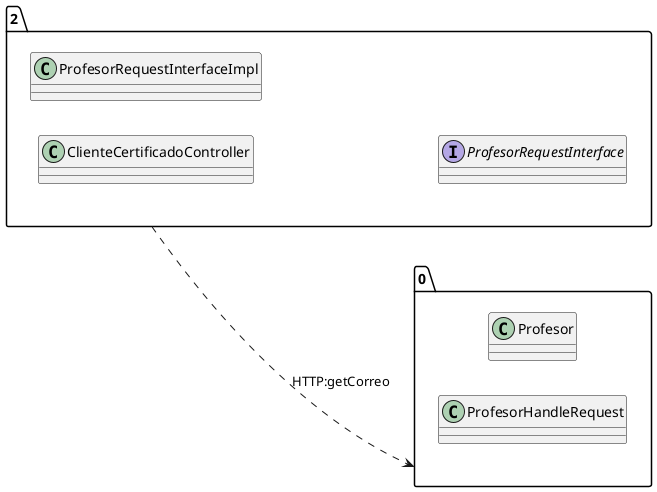 @startuml 
allow_mixing
left to right direction
package "2"{
class ClienteCertificadoController
class ProfesorRequestInterfaceImpl
interface ProfesorRequestInterface

}
package "0"{
class Profesor
class ProfesorHandleRequest

}
"2" ..> "0":HTTP:getCorreo
@enduml